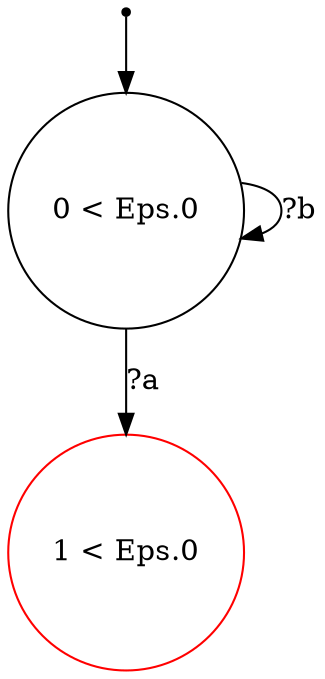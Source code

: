 digraph {
 node [shape=point] ENTRY
 node [shape=circle]
1 [label="1 < Eps.0
" color="red"]
0 [label="0 < Eps.0
"]
ENTRY -> 0
0 -> 1 [label="?a"]
0 -> 0 [label="?b"]

}
